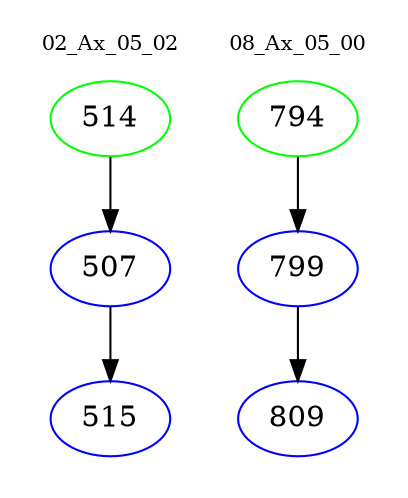 digraph{
subgraph cluster_0 {
color = white
label = "02_Ax_05_02";
fontsize=10;
T0_514 [label="514", color="green"]
T0_514 -> T0_507 [color="black"]
T0_507 [label="507", color="blue"]
T0_507 -> T0_515 [color="black"]
T0_515 [label="515", color="blue"]
}
subgraph cluster_1 {
color = white
label = "08_Ax_05_00";
fontsize=10;
T1_794 [label="794", color="green"]
T1_794 -> T1_799 [color="black"]
T1_799 [label="799", color="blue"]
T1_799 -> T1_809 [color="black"]
T1_809 [label="809", color="blue"]
}
}
